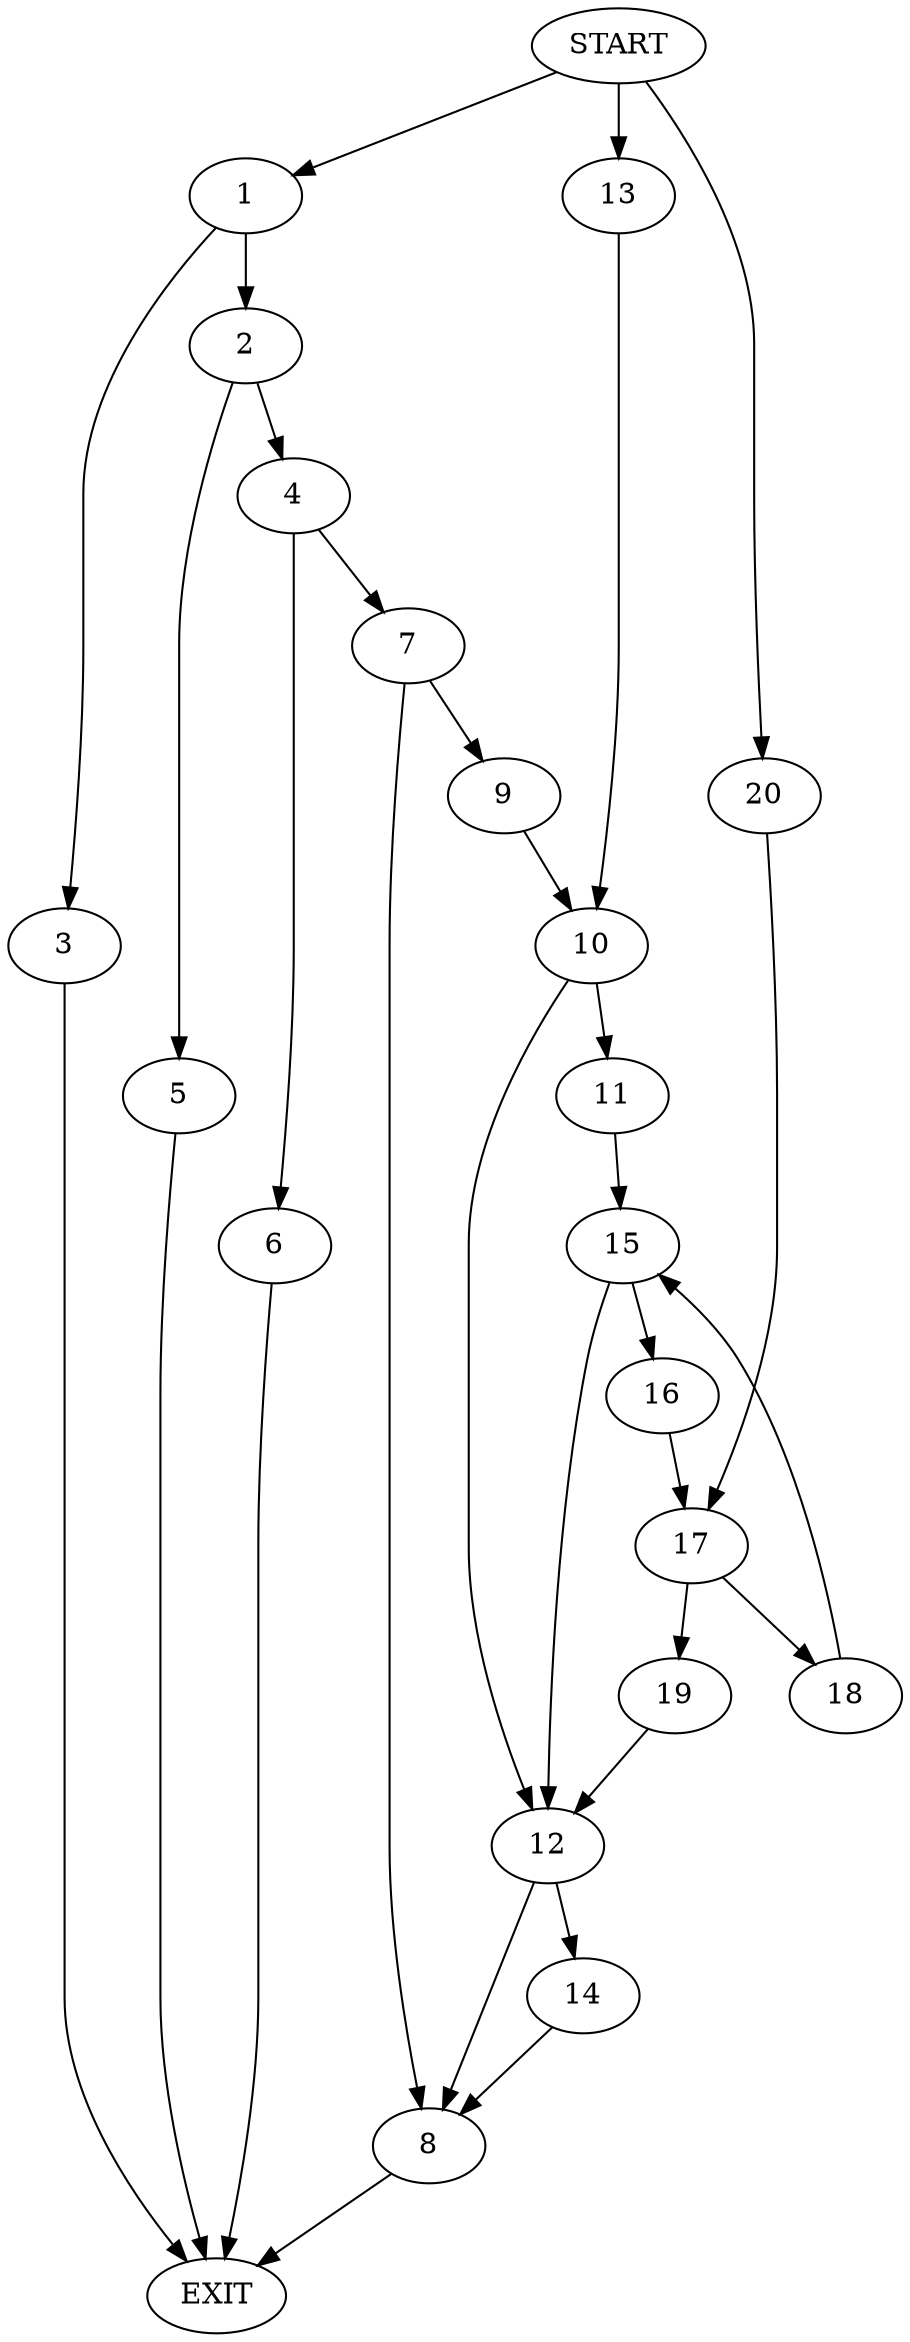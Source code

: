 digraph {
0 [label="START"]
21 [label="EXIT"]
0 -> 1
1 -> 2
1 -> 3
2 -> 4
2 -> 5
3 -> 21
4 -> 6
4 -> 7
5 -> 21
6 -> 21
7 -> 8
7 -> 9
9 -> 10
8 -> 21
10 -> 11
10 -> 12
0 -> 13
13 -> 10
12 -> 8
12 -> 14
11 -> 15
15 -> 12
15 -> 16
16 -> 17
17 -> 18
17 -> 19
0 -> 20
20 -> 17
18 -> 15
19 -> 12
14 -> 8
}
